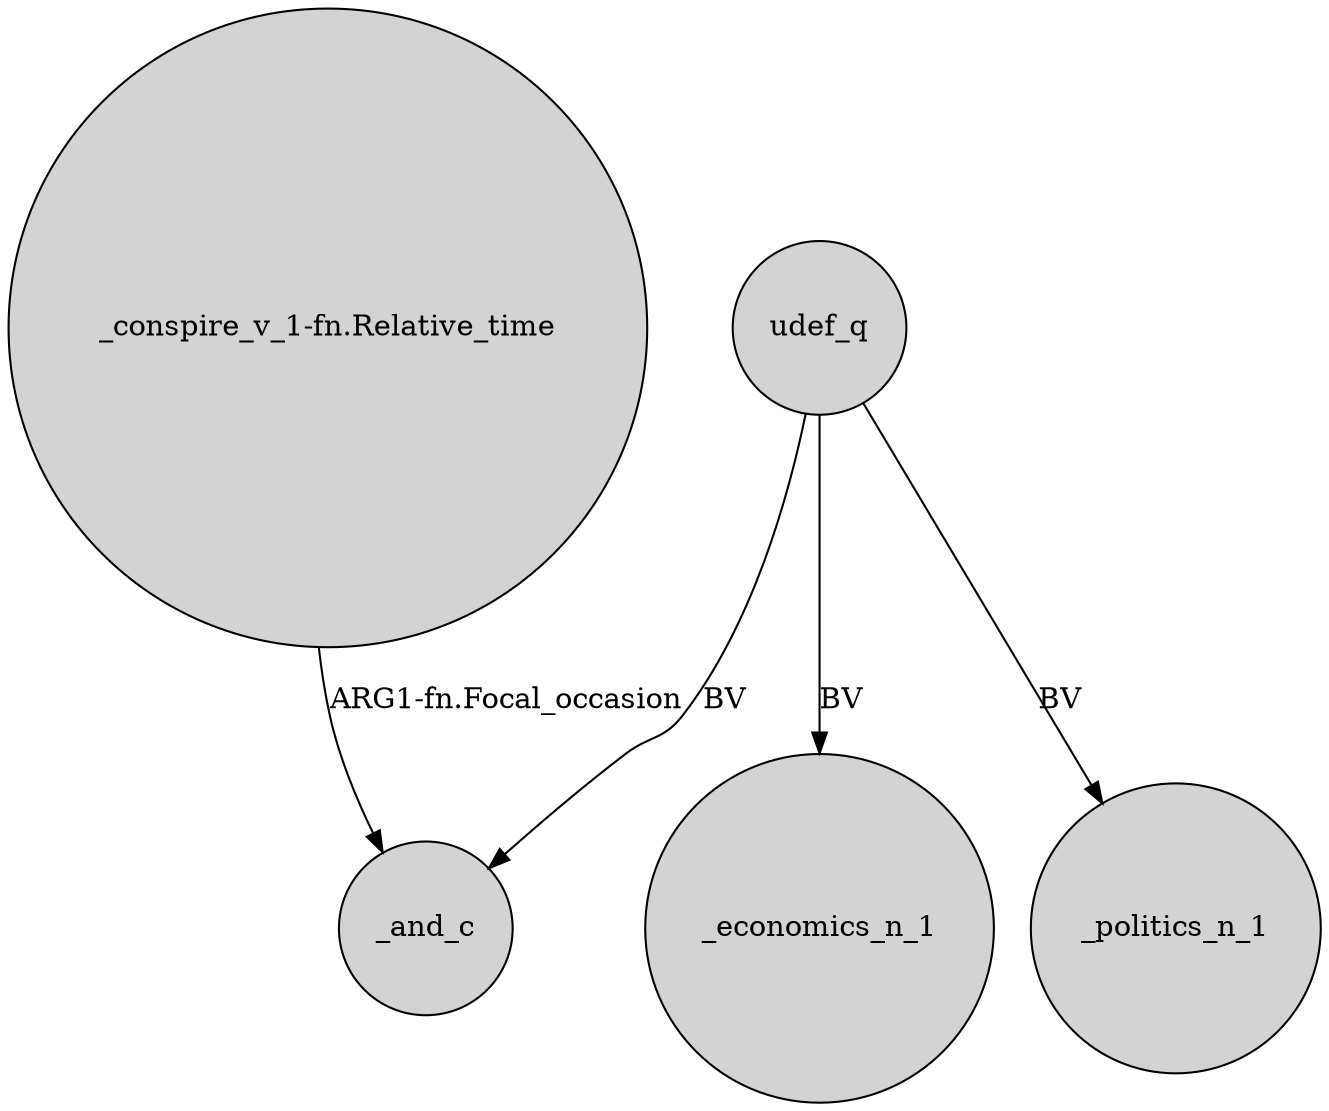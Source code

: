 digraph {
	node [shape=circle style=filled]
	"_conspire_v_1-fn.Relative_time" -> _and_c [label="ARG1-fn.Focal_occasion"]
	udef_q -> _and_c [label=BV]
	udef_q -> _economics_n_1 [label=BV]
	udef_q -> _politics_n_1 [label=BV]
}
